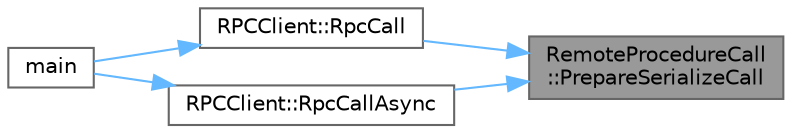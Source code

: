 digraph "RemoteProcedureCall::PrepareSerializeCall"
{
 // LATEX_PDF_SIZE
  bgcolor="transparent";
  edge [fontname=Helvetica,fontsize=10,labelfontname=Helvetica,labelfontsize=10];
  node [fontname=Helvetica,fontsize=10,shape=box,height=0.2,width=0.4];
  rankdir="RL";
  Node1 [id="Node000001",label="RemoteProcedureCall\l::PrepareSerializeCall",height=0.2,width=0.4,color="gray40", fillcolor="grey60", style="filled", fontcolor="black",tooltip="Serializes the given function call so the resulting byte stream can be sent over the associated link ..."];
  Node1 -> Node2 [id="edge1_Node000001_Node000002",dir="back",color="steelblue1",style="solid",tooltip=" "];
  Node2 [id="Node000002",label="RPCClient::RpcCall",height=0.2,width=0.4,color="grey40", fillcolor="white", style="filled",URL="$class_r_p_c_client.html#aafa4b8e67880abb541605fb0e3925af8",tooltip="see RemoteProcedureCall::SerializedCall and RemoteProcedureCall::SendSerializedCall...."];
  Node2 -> Node3 [id="edge2_Node000002_Node000003",dir="back",color="steelblue1",style="solid",tooltip=" "];
  Node3 [id="Node000003",label="main",height=0.2,width=0.4,color="grey40", fillcolor="white", style="filled",URL="$test_8cpp.html#a3c04138a5bfe5d72780bb7e82a18e627",tooltip=" "];
  Node1 -> Node4 [id="edge3_Node000001_Node000004",dir="back",color="steelblue1",style="solid",tooltip=" "];
  Node4 [id="Node000004",label="RPCClient::RpcCallAsync",height=0.2,width=0.4,color="grey40", fillcolor="white", style="filled",URL="$class_r_p_c_client.html#ab3e82b18a51cfdc27b1b249fba614718",tooltip="see RemoteProcedureCall::SerializedCall and RemoteProcedureCall::SendSerializedCall...."];
  Node4 -> Node3 [id="edge4_Node000004_Node000003",dir="back",color="steelblue1",style="solid",tooltip=" "];
}
